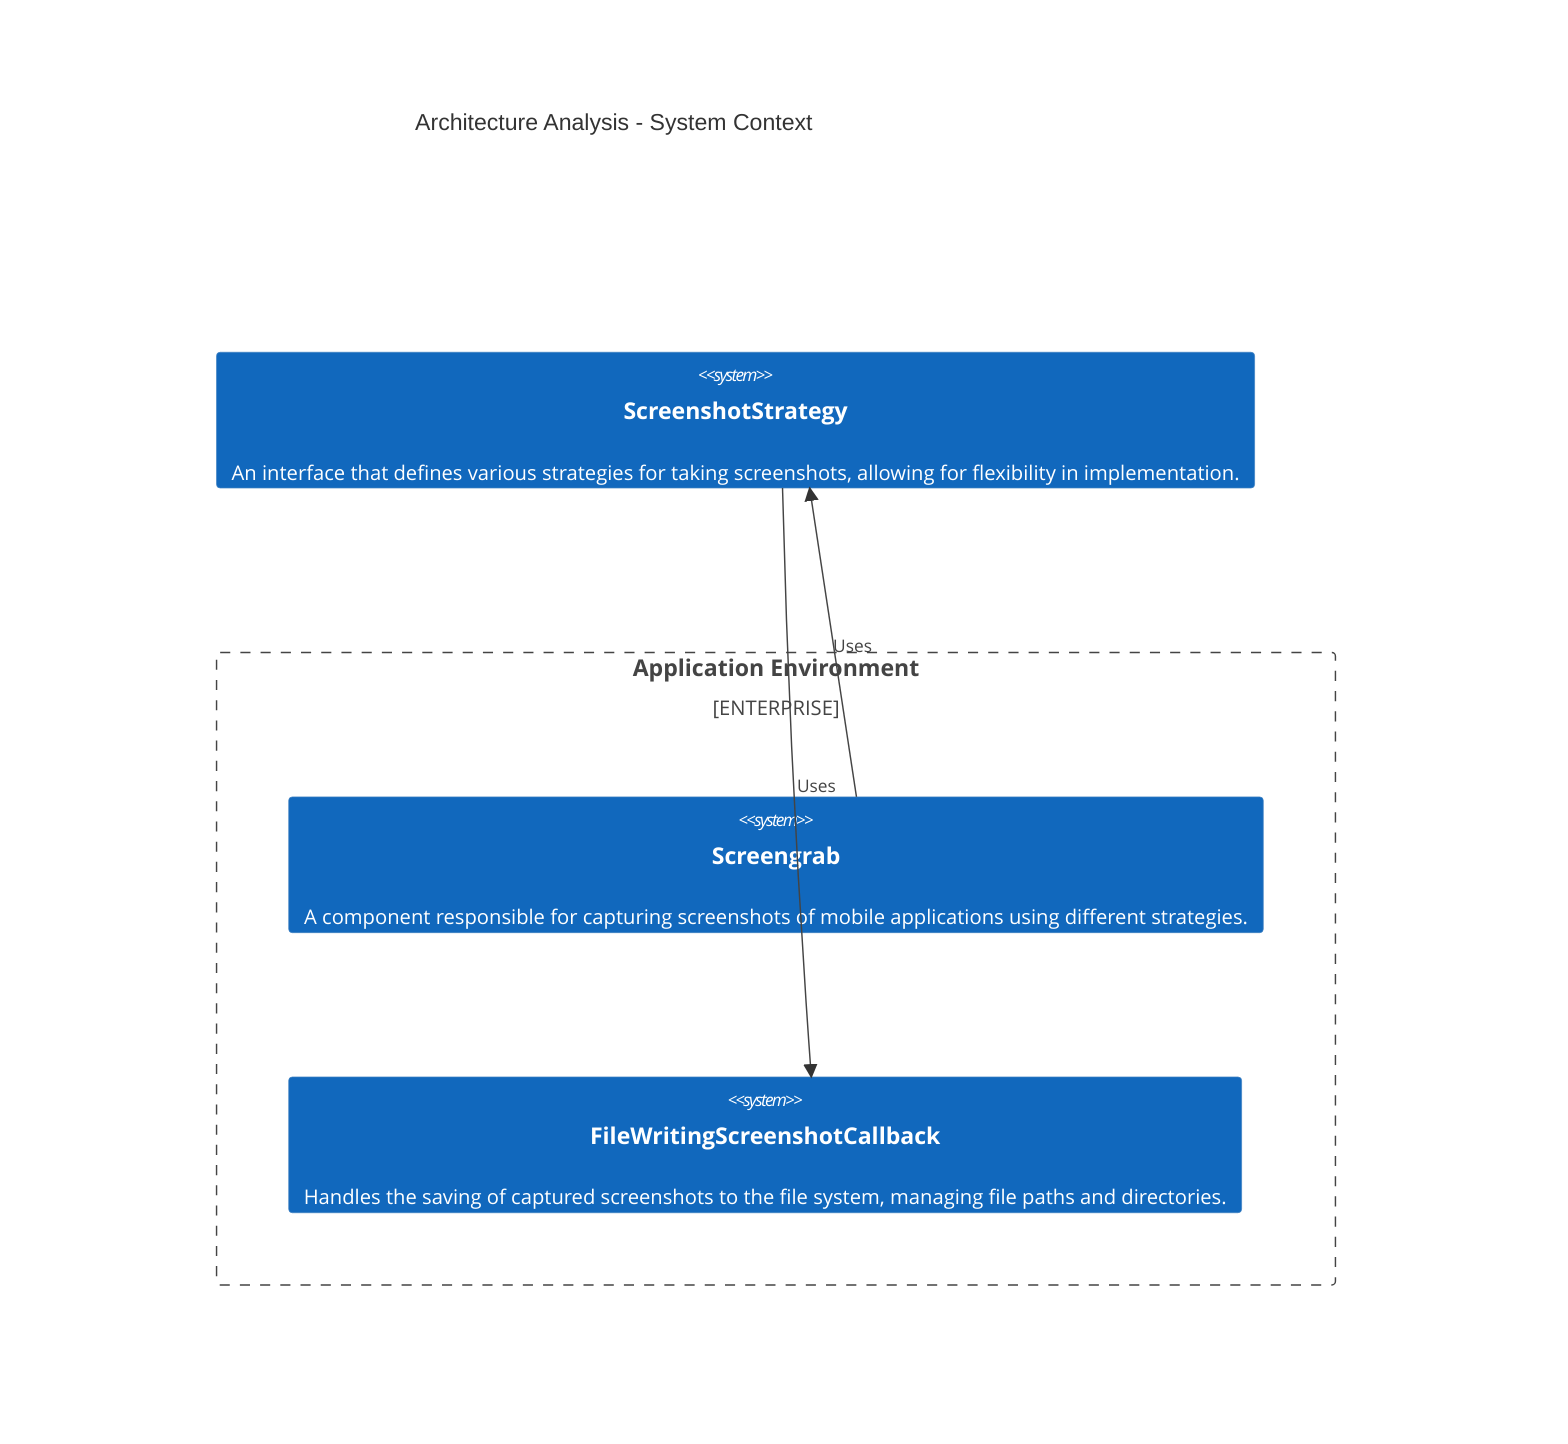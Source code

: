 C4Context
    title Architecture Analysis - System Context
    Enterprise_Boundary(tb_Application_Environment, "Application Environment") {
        System(Screengrab, "Screengrab", "A component responsible for capturing screenshots of mobile applications using different strategies.")
        System(FileWritingScreenshotCallback, "FileWritingScreenshotCallback", "Handles the saving of captured screenshots to the file system, managing file paths and directories.")
    }
    System(ScreenshotStrategy, "ScreenshotStrategy", "An interface that defines various strategies for taking screenshots, allowing for flexibility in implementation.")

    Rel(Screengrab, ScreenshotStrategy, "Uses")
    Rel(ScreenshotStrategy, FileWritingScreenshotCallback, "Uses")